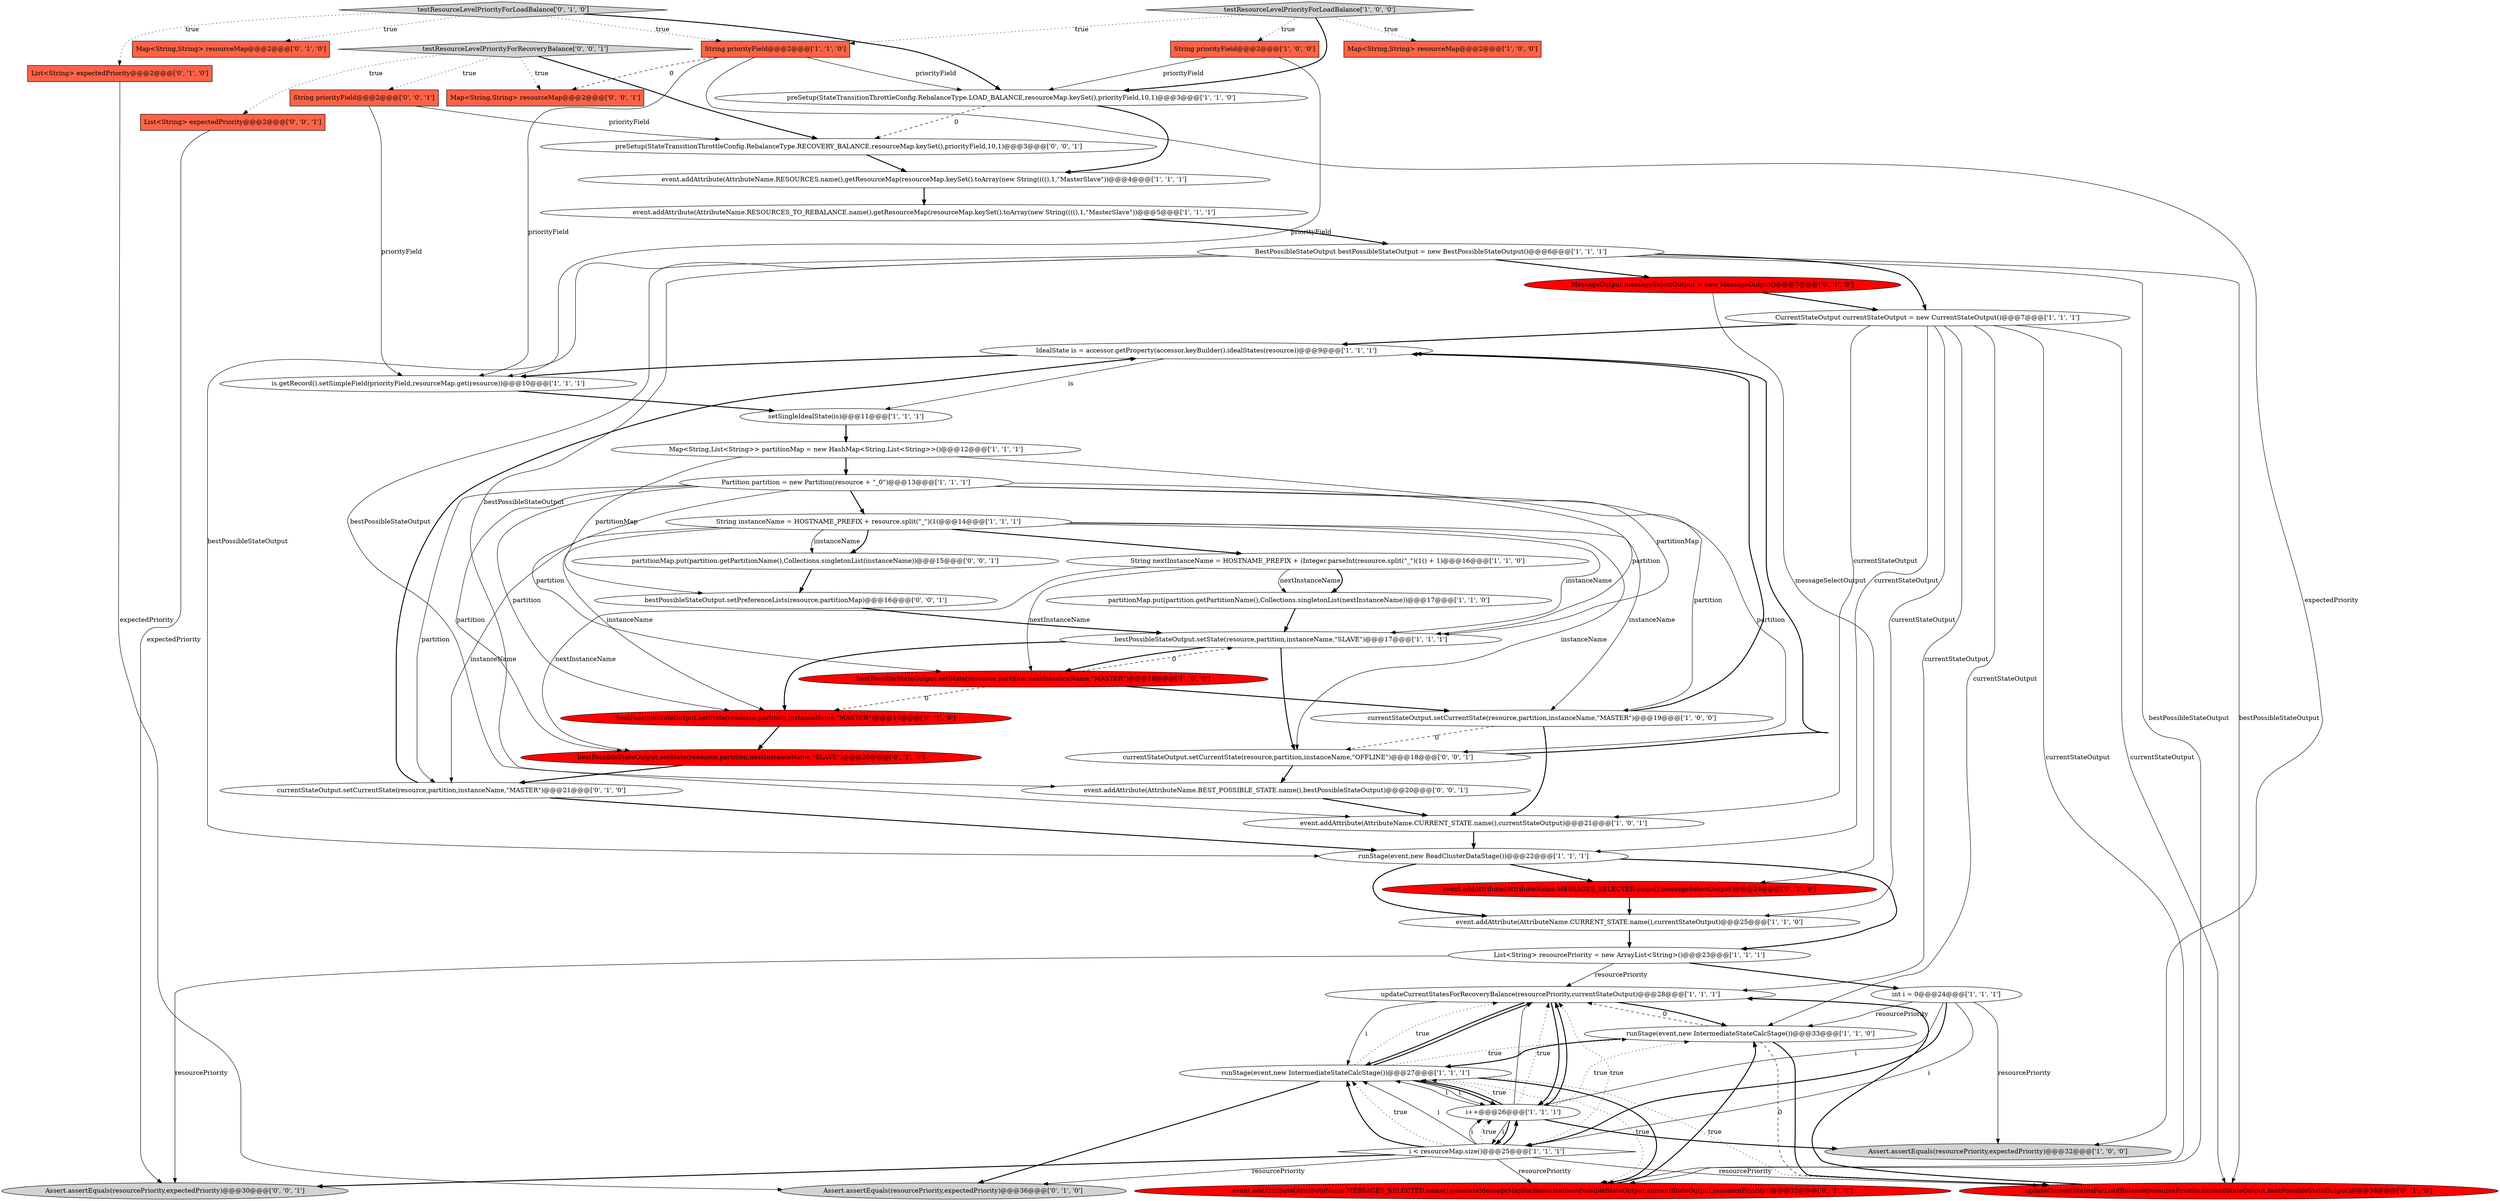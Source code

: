 digraph {
9 [style = filled, label = "updateCurrentStatesForRecoveryBalance(resourcePriority,currentStateOutput)@@@28@@@['1', '1', '1']", fillcolor = white, shape = ellipse image = "AAA0AAABBB1BBB"];
38 [style = filled, label = "testResourceLevelPriorityForLoadBalance['0', '1', '0']", fillcolor = lightgray, shape = diamond image = "AAA0AAABBB2BBB"];
24 [style = filled, label = "event.addAttribute(AttributeName.CURRENT_STATE.name(),currentStateOutput)@@@25@@@['1', '1', '0']", fillcolor = white, shape = ellipse image = "AAA0AAABBB1BBB"];
12 [style = filled, label = "String priorityField@@@2@@@['1', '0', '0']", fillcolor = tomato, shape = box image = "AAA0AAABBB1BBB"];
7 [style = filled, label = "event.addAttribute(AttributeName.RESOURCES.name(),getResourceMap(resourceMap.keySet().toArray(new String((((),1,\"MasterSlave\"))@@@4@@@['1', '1', '1']", fillcolor = white, shape = ellipse image = "AAA0AAABBB1BBB"];
36 [style = filled, label = "Assert.assertEquals(resourcePriority,expectedPriority)@@@36@@@['0', '1', '0']", fillcolor = lightgray, shape = ellipse image = "AAA0AAABBB2BBB"];
13 [style = filled, label = "preSetup(StateTransitionThrottleConfig.RebalanceType.LOAD_BALANCE,resourceMap.keySet(),priorityField,10,1)@@@3@@@['1', '1', '0']", fillcolor = white, shape = ellipse image = "AAA0AAABBB1BBB"];
51 [style = filled, label = "Assert.assertEquals(resourcePriority,expectedPriority)@@@30@@@['0', '0', '1']", fillcolor = lightgray, shape = ellipse image = "AAA0AAABBB3BBB"];
48 [style = filled, label = "partitionMap.put(partition.getPartitionName(),Collections.singletonList(instanceName))@@@15@@@['0', '0', '1']", fillcolor = white, shape = ellipse image = "AAA0AAABBB3BBB"];
16 [style = filled, label = "partitionMap.put(partition.getPartitionName(),Collections.singletonList(nextInstanceName))@@@17@@@['1', '1', '0']", fillcolor = white, shape = ellipse image = "AAA0AAABBB1BBB"];
6 [style = filled, label = "bestPossibleStateOutput.setState(resource,partition,nextInstanceName,\"MASTER\")@@@18@@@['1', '0', '0']", fillcolor = red, shape = ellipse image = "AAA1AAABBB1BBB"];
0 [style = filled, label = "Assert.assertEquals(resourcePriority,expectedPriority)@@@32@@@['1', '0', '0']", fillcolor = lightgray, shape = ellipse image = "AAA0AAABBB1BBB"];
31 [style = filled, label = "Map<String,String> resourceMap@@@2@@@['0', '1', '0']", fillcolor = tomato, shape = box image = "AAA0AAABBB2BBB"];
39 [style = filled, label = "event.addAttribute(AttributeName.MESSAGES_SELECTED.name(),messageSelectOutput)@@@24@@@['0', '1', '0']", fillcolor = red, shape = ellipse image = "AAA1AAABBB2BBB"];
30 [style = filled, label = "setSingleIdealState(is)@@@11@@@['1', '1', '1']", fillcolor = white, shape = ellipse image = "AAA0AAABBB1BBB"];
34 [style = filled, label = "event.addAttribute(AttributeName.MESSAGES_SELECTED.name(),generateMessageMapForResource(bestPossibleStateOutput,currentStateOutput,resourcePriority))@@@32@@@['0', '1', '0']", fillcolor = red, shape = ellipse image = "AAA1AAABBB2BBB"];
35 [style = filled, label = "MessageOutput messageSelectOutput = new MessageOutput()@@@7@@@['0', '1', '0']", fillcolor = red, shape = ellipse image = "AAA1AAABBB2BBB"];
22 [style = filled, label = "String priorityField@@@2@@@['1', '1', '0']", fillcolor = tomato, shape = box image = "AAA0AAABBB1BBB"];
32 [style = filled, label = "List<String> expectedPriority@@@2@@@['0', '1', '0']", fillcolor = tomato, shape = box image = "AAA0AAABBB2BBB"];
45 [style = filled, label = "event.addAttribute(AttributeName.BEST_POSSIBLE_STATE.name(),bestPossibleStateOutput)@@@20@@@['0', '0', '1']", fillcolor = white, shape = ellipse image = "AAA0AAABBB3BBB"];
28 [style = filled, label = "runStage(event,new ReadClusterDataStage())@@@22@@@['1', '1', '1']", fillcolor = white, shape = ellipse image = "AAA0AAABBB1BBB"];
23 [style = filled, label = "String instanceName = HOSTNAME_PREFIX + resource.split(\"_\")(1(@@@14@@@['1', '1', '1']", fillcolor = white, shape = ellipse image = "AAA0AAABBB1BBB"];
33 [style = filled, label = "bestPossibleStateOutput.setState(resource,partition,instanceName,\"MASTER\")@@@19@@@['0', '1', '0']", fillcolor = red, shape = ellipse image = "AAA1AAABBB2BBB"];
18 [style = filled, label = "i < resourceMap.size()@@@25@@@['1', '1', '1']", fillcolor = white, shape = diamond image = "AAA0AAABBB1BBB"];
2 [style = filled, label = "Map<String,String> resourceMap@@@2@@@['1', '0', '0']", fillcolor = tomato, shape = box image = "AAA0AAABBB1BBB"];
46 [style = filled, label = "List<String> expectedPriority@@@2@@@['0', '0', '1']", fillcolor = tomato, shape = box image = "AAA0AAABBB3BBB"];
15 [style = filled, label = "currentStateOutput.setCurrentState(resource,partition,instanceName,\"MASTER\")@@@19@@@['1', '0', '0']", fillcolor = white, shape = ellipse image = "AAA0AAABBB1BBB"];
14 [style = filled, label = "String nextInstanceName = HOSTNAME_PREFIX + (Integer.parseInt(resource.split(\"_\")(1() + 1)@@@16@@@['1', '1', '0']", fillcolor = white, shape = ellipse image = "AAA0AAABBB1BBB"];
20 [style = filled, label = "event.addAttribute(AttributeName.RESOURCES_TO_REBALANCE.name(),getResourceMap(resourceMap.keySet().toArray(new String((((),1,\"MasterSlave\"))@@@5@@@['1', '1', '1']", fillcolor = white, shape = ellipse image = "AAA0AAABBB1BBB"];
43 [style = filled, label = "String priorityField@@@2@@@['0', '0', '1']", fillcolor = tomato, shape = box image = "AAA0AAABBB3BBB"];
42 [style = filled, label = "preSetup(StateTransitionThrottleConfig.RebalanceType.RECOVERY_BALANCE,resourceMap.keySet(),priorityField,10,1)@@@3@@@['0', '0', '1']", fillcolor = white, shape = ellipse image = "AAA0AAABBB3BBB"];
49 [style = filled, label = "Map<String,String> resourceMap@@@2@@@['0', '0', '1']", fillcolor = tomato, shape = box image = "AAA0AAABBB3BBB"];
41 [style = filled, label = "currentStateOutput.setCurrentState(resource,partition,instanceName,\"MASTER\")@@@21@@@['0', '1', '0']", fillcolor = white, shape = ellipse image = "AAA0AAABBB2BBB"];
29 [style = filled, label = "testResourceLevelPriorityForLoadBalance['1', '0', '0']", fillcolor = lightgray, shape = diamond image = "AAA0AAABBB1BBB"];
25 [style = filled, label = "Map<String,List<String>> partitionMap = new HashMap<String,List<String>>()@@@12@@@['1', '1', '1']", fillcolor = white, shape = ellipse image = "AAA0AAABBB1BBB"];
26 [style = filled, label = "BestPossibleStateOutput bestPossibleStateOutput = new BestPossibleStateOutput()@@@6@@@['1', '1', '1']", fillcolor = white, shape = ellipse image = "AAA0AAABBB1BBB"];
47 [style = filled, label = "testResourceLevelPriorityForRecoveryBalance['0', '0', '1']", fillcolor = lightgray, shape = diamond image = "AAA0AAABBB3BBB"];
3 [style = filled, label = "bestPossibleStateOutput.setState(resource,partition,instanceName,\"SLAVE\")@@@17@@@['1', '1', '1']", fillcolor = white, shape = ellipse image = "AAA0AAABBB1BBB"];
44 [style = filled, label = "currentStateOutput.setCurrentState(resource,partition,instanceName,\"OFFLINE\")@@@18@@@['0', '0', '1']", fillcolor = white, shape = ellipse image = "AAA0AAABBB3BBB"];
17 [style = filled, label = "event.addAttribute(AttributeName.CURRENT_STATE.name(),currentStateOutput)@@@21@@@['1', '0', '1']", fillcolor = white, shape = ellipse image = "AAA0AAABBB1BBB"];
40 [style = filled, label = "bestPossibleStateOutput.setState(resource,partition,nextInstanceName,\"SLAVE\")@@@20@@@['0', '1', '0']", fillcolor = red, shape = ellipse image = "AAA1AAABBB2BBB"];
11 [style = filled, label = "Partition partition = new Partition(resource + \"_0\")@@@13@@@['1', '1', '1']", fillcolor = white, shape = ellipse image = "AAA0AAABBB1BBB"];
19 [style = filled, label = "int i = 0@@@24@@@['1', '1', '1']", fillcolor = white, shape = ellipse image = "AAA0AAABBB1BBB"];
37 [style = filled, label = "updateCurrentStatesForLoadBalance(resourcePriority,currentStateOutput,bestPossibleStateOutput)@@@34@@@['0', '1', '0']", fillcolor = red, shape = ellipse image = "AAA1AAABBB2BBB"];
8 [style = filled, label = "runStage(event,new IntermediateStateCalcStage())@@@33@@@['1', '1', '0']", fillcolor = white, shape = ellipse image = "AAA0AAABBB1BBB"];
50 [style = filled, label = "bestPossibleStateOutput.setPreferenceLists(resource,partitionMap)@@@16@@@['0', '0', '1']", fillcolor = white, shape = ellipse image = "AAA0AAABBB3BBB"];
4 [style = filled, label = "i++@@@26@@@['1', '1', '1']", fillcolor = white, shape = ellipse image = "AAA0AAABBB1BBB"];
1 [style = filled, label = "runStage(event,new IntermediateStateCalcStage())@@@27@@@['1', '1', '1']", fillcolor = white, shape = ellipse image = "AAA0AAABBB1BBB"];
5 [style = filled, label = "List<String> resourcePriority = new ArrayList<String>()@@@23@@@['1', '1', '1']", fillcolor = white, shape = ellipse image = "AAA0AAABBB1BBB"];
10 [style = filled, label = "is.getRecord().setSimpleField(priorityField,resourceMap.get(resource))@@@10@@@['1', '1', '1']", fillcolor = white, shape = ellipse image = "AAA0AAABBB1BBB"];
27 [style = filled, label = "IdealState is = accessor.getProperty(accessor.keyBuilder().idealStates(resource))@@@9@@@['1', '1', '1']", fillcolor = white, shape = ellipse image = "AAA0AAABBB1BBB"];
21 [style = filled, label = "CurrentStateOutput currentStateOutput = new CurrentStateOutput()@@@7@@@['1', '1', '1']", fillcolor = white, shape = ellipse image = "AAA0AAABBB1BBB"];
26->45 [style = solid, label="bestPossibleStateOutput"];
35->39 [style = solid, label="messageSelectOutput"];
29->2 [style = dotted, label="true"];
4->1 [style = dotted, label="true"];
20->26 [style = bold, label=""];
4->1 [style = solid, label="i"];
27->30 [style = solid, label="is"];
39->24 [style = bold, label=""];
43->42 [style = solid, label="priorityField"];
9->1 [style = solid, label="i"];
23->15 [style = solid, label="instanceName"];
1->34 [style = dotted, label="true"];
41->28 [style = bold, label=""];
37->9 [style = bold, label=""];
8->1 [style = bold, label=""];
15->17 [style = bold, label=""];
47->46 [style = dotted, label="true"];
26->35 [style = bold, label=""];
18->36 [style = solid, label="resourcePriority"];
38->31 [style = dotted, label="true"];
21->34 [style = solid, label="currentStateOutput"];
45->17 [style = bold, label=""];
14->16 [style = solid, label="nextInstanceName"];
23->3 [style = solid, label="instanceName"];
14->16 [style = bold, label=""];
16->3 [style = bold, label=""];
13->42 [style = dashed, label="0"];
1->4 [style = bold, label=""];
18->34 [style = solid, label="resourcePriority"];
46->51 [style = solid, label="expectedPriority"];
19->18 [style = bold, label=""];
28->5 [style = bold, label=""];
22->49 [style = dashed, label="0"];
6->3 [style = dashed, label="0"];
50->3 [style = bold, label=""];
11->3 [style = solid, label="partition"];
48->50 [style = bold, label=""];
4->18 [style = bold, label=""];
3->33 [style = bold, label=""];
19->8 [style = solid, label="resourcePriority"];
34->8 [style = bold, label=""];
9->8 [style = bold, label=""];
35->21 [style = bold, label=""];
6->33 [style = dashed, label="0"];
24->5 [style = bold, label=""];
4->0 [style = bold, label=""];
23->48 [style = bold, label=""];
23->14 [style = bold, label=""];
47->49 [style = dotted, label="true"];
47->43 [style = dotted, label="true"];
21->17 [style = solid, label="currentStateOutput"];
12->10 [style = solid, label="priorityField"];
43->10 [style = solid, label="priorityField"];
18->4 [style = bold, label=""];
18->1 [style = bold, label=""];
19->4 [style = solid, label="i"];
1->8 [style = dotted, label="true"];
18->51 [style = bold, label=""];
28->24 [style = bold, label=""];
42->7 [style = bold, label=""];
25->3 [style = solid, label="partitionMap"];
9->1 [style = bold, label=""];
44->45 [style = bold, label=""];
4->9 [style = bold, label=""];
4->9 [style = solid, label="i"];
18->37 [style = solid, label="resourcePriority"];
41->27 [style = bold, label=""];
21->24 [style = solid, label="currentStateOutput"];
47->42 [style = bold, label=""];
21->27 [style = bold, label=""];
4->18 [style = solid, label="i"];
11->41 [style = solid, label="partition"];
28->39 [style = bold, label=""];
14->40 [style = solid, label="nextInstanceName"];
18->1 [style = dotted, label="true"];
21->37 [style = solid, label="currentStateOutput"];
3->6 [style = bold, label=""];
38->22 [style = dotted, label="true"];
21->28 [style = solid, label="currentStateOutput"];
38->32 [style = dotted, label="true"];
7->20 [style = bold, label=""];
1->4 [style = solid, label="i"];
11->33 [style = solid, label="partition"];
32->36 [style = solid, label="expectedPriority"];
6->15 [style = bold, label=""];
1->9 [style = bold, label=""];
22->13 [style = solid, label="priorityField"];
26->21 [style = bold, label=""];
12->13 [style = solid, label="priorityField"];
5->19 [style = bold, label=""];
29->22 [style = dotted, label="true"];
14->6 [style = solid, label="nextInstanceName"];
8->9 [style = dashed, label="0"];
3->44 [style = bold, label=""];
5->51 [style = solid, label="resourcePriority"];
1->34 [style = bold, label=""];
26->17 [style = solid, label="bestPossibleStateOutput"];
26->37 [style = solid, label="bestPossibleStateOutput"];
18->1 [style = solid, label="i"];
19->0 [style = solid, label="resourcePriority"];
19->18 [style = solid, label="i"];
1->9 [style = dotted, label="true"];
27->10 [style = bold, label=""];
18->9 [style = dotted, label="true"];
4->1 [style = bold, label=""];
8->37 [style = bold, label=""];
11->15 [style = solid, label="partition"];
1->37 [style = dotted, label="true"];
22->10 [style = solid, label="priorityField"];
26->34 [style = solid, label="bestPossibleStateOutput"];
10->30 [style = bold, label=""];
11->6 [style = solid, label="partition"];
8->37 [style = dashed, label="0"];
11->40 [style = solid, label="partition"];
9->4 [style = bold, label=""];
4->8 [style = dotted, label="true"];
21->8 [style = solid, label="currentStateOutput"];
26->28 [style = solid, label="bestPossibleStateOutput"];
30->25 [style = bold, label=""];
15->44 [style = dashed, label="0"];
29->12 [style = dotted, label="true"];
23->41 [style = solid, label="instanceName"];
1->36 [style = bold, label=""];
22->0 [style = solid, label="expectedPriority"];
25->50 [style = solid, label="partitionMap"];
17->28 [style = bold, label=""];
23->48 [style = solid, label="instanceName"];
33->40 [style = bold, label=""];
25->11 [style = bold, label=""];
13->7 [style = bold, label=""];
11->44 [style = solid, label="partition"];
23->33 [style = solid, label="instanceName"];
40->41 [style = bold, label=""];
18->4 [style = solid, label="i"];
5->9 [style = solid, label="resourcePriority"];
18->4 [style = dotted, label="true"];
4->9 [style = dotted, label="true"];
44->27 [style = bold, label=""];
23->44 [style = solid, label="instanceName"];
15->27 [style = bold, label=""];
38->13 [style = bold, label=""];
11->23 [style = bold, label=""];
21->9 [style = solid, label="currentStateOutput"];
29->13 [style = bold, label=""];
}
